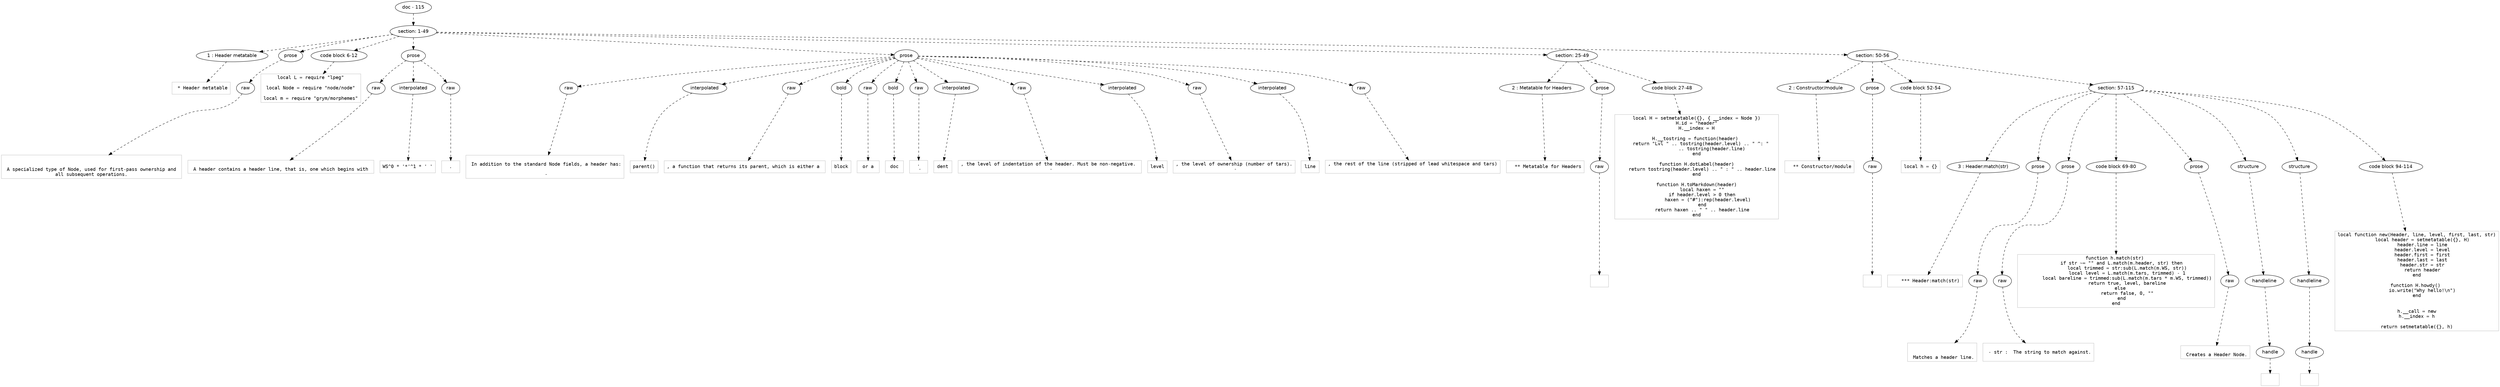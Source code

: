 digraph hierarchy {

node [fontname=Helvetica]
edge [style=dashed]

doc_0 [label="doc - 115"]


doc_0 -> { section_1}
{rank=same; section_1}

section_1 [label="section: 1-49"]


section_1 -> { header_2 prose_3 codeblock_4 prose_5 prose_6 section_7 section_8}
{rank=same; header_2 prose_3 codeblock_4 prose_5 prose_6 section_7 section_8}

header_2 [label="1 : Header metatable"]

prose_3 [label="prose"]

codeblock_4 [label="code block 6-12"]

prose_5 [label="prose"]

prose_6 [label="prose"]

section_7 [label="section: 25-49"]

section_8 [label="section: 50-56"]


header_2 -> leaf_9
leaf_9  [color=Gray,shape=rectangle,fontname=Inconsolata,label=" * Header metatable"]
prose_3 -> { raw_10}
{rank=same; raw_10}

raw_10 [label="raw"]


raw_10 -> leaf_11
leaf_11  [color=Gray,shape=rectangle,fontname=Inconsolata,label="

 A specialized type of Node, used for first-pass ownership and 
 all subsequent operations. 
"]
codeblock_4 -> leaf_12
leaf_12  [color=Gray,shape=rectangle,fontname=Inconsolata,label="local L = require \"lpeg\"

local Node = require \"node/node\"

local m = require \"grym/morphemes\""]
prose_5 -> { raw_13 interpolated_14 raw_15}
{rank=same; raw_13 interpolated_14 raw_15}

raw_13 [label="raw"]

interpolated_14 [label="interpolated"]

raw_15 [label="raw"]


raw_13 -> leaf_16
leaf_16  [color=Gray,shape=rectangle,fontname=Inconsolata,label="
 A header contains a header line, that is, one which begins with "]
interpolated_14 -> leaf_17
leaf_17  [color=Gray,shape=rectangle,fontname=Inconsolata,label="WS^0 * '*'^1 * ' '"]
raw_15 -> leaf_18
leaf_18  [color=Gray,shape=rectangle,fontname=Inconsolata,label=".
"]
prose_6 -> { raw_19 interpolated_20 raw_21 bold_22 raw_23 bold_24 raw_25 interpolated_26 raw_27 interpolated_28 raw_29 interpolated_30 raw_31}
{rank=same; raw_19 interpolated_20 raw_21 bold_22 raw_23 bold_24 raw_25 interpolated_26 raw_27 interpolated_28 raw_29 interpolated_30 raw_31}

raw_19 [label="raw"]

interpolated_20 [label="interpolated"]

raw_21 [label="raw"]

bold_22 [label="bold"]

raw_23 [label="raw"]

bold_24 [label="bold"]

raw_25 [label="raw"]

interpolated_26 [label="interpolated"]

raw_27 [label="raw"]

interpolated_28 [label="interpolated"]

raw_29 [label="raw"]

interpolated_30 [label="interpolated"]

raw_31 [label="raw"]


raw_19 -> leaf_32
leaf_32  [color=Gray,shape=rectangle,fontname=Inconsolata,label="
 In addition to the standard Node fields, a header has:
 
  - "]
interpolated_20 -> leaf_33
leaf_33  [color=Gray,shape=rectangle,fontname=Inconsolata,label="parent()"]
raw_21 -> leaf_34
leaf_34  [color=Gray,shape=rectangle,fontname=Inconsolata,label=", a function that returns its parent, which is either a "]
bold_22 -> leaf_35
leaf_35  [color=Gray,shape=rectangle,fontname=Inconsolata,label="block"]
raw_23 -> leaf_36
leaf_36  [color=Gray,shape=rectangle,fontname=Inconsolata,label=" or a "]
bold_24 -> leaf_37
leaf_37  [color=Gray,shape=rectangle,fontname=Inconsolata,label="doc"]
raw_25 -> leaf_38
leaf_38  [color=Gray,shape=rectangle,fontname=Inconsolata,label=".
  - "]
interpolated_26 -> leaf_39
leaf_39  [color=Gray,shape=rectangle,fontname=Inconsolata,label="dent"]
raw_27 -> leaf_40
leaf_40  [color=Gray,shape=rectangle,fontname=Inconsolata,label=", the level of indentation of the header. Must be non-negative. 
  - "]
interpolated_28 -> leaf_41
leaf_41  [color=Gray,shape=rectangle,fontname=Inconsolata,label="level"]
raw_29 -> leaf_42
leaf_42  [color=Gray,shape=rectangle,fontname=Inconsolata,label=", the level of ownership (number of tars).
  - "]
interpolated_30 -> leaf_43
leaf_43  [color=Gray,shape=rectangle,fontname=Inconsolata,label="line"]
raw_31 -> leaf_44
leaf_44  [color=Gray,shape=rectangle,fontname=Inconsolata,label=", the rest of the line (stripped of lead whitespace and tars)

"]
section_7 -> { header_45 prose_46 codeblock_47}
{rank=same; header_45 prose_46 codeblock_47}

header_45 [label="2 : Metatable for Headers"]

prose_46 [label="prose"]

codeblock_47 [label="code block 27-48"]


header_45 -> leaf_48
leaf_48  [color=Gray,shape=rectangle,fontname=Inconsolata,label="  ** Metatable for Headers"]
prose_46 -> { raw_49}
{rank=same; raw_49}

raw_49 [label="raw"]


raw_49 -> leaf_50
leaf_50  [color=Gray,shape=rectangle,fontname=Inconsolata,label="
"]
codeblock_47 -> leaf_51
leaf_51  [color=Gray,shape=rectangle,fontname=Inconsolata,label="local H = setmetatable({}, { __index = Node })
H.id = \"header\"
H.__index = H

H.__tostring = function(header) 
    return \"Lvl \" .. tostring(header.level) .. \" ^: \" 
           .. tostring(header.line)
end

function H.dotLabel(header)
    return tostring(header.level) .. \" : \" .. header.line
end

function H.toMarkdown(header)
    local haxen = \"\"
    if header.level > 0 then
        haxen = (\"#\"):rep(header.level)
    end
    return haxen .. \" \" .. header.line
end"]
section_8 -> { header_52 prose_53 codeblock_54 section_55}
{rank=same; header_52 prose_53 codeblock_54 section_55}

header_52 [label="2 : Constructor/module"]

prose_53 [label="prose"]

codeblock_54 [label="code block 52-54"]

section_55 [label="section: 57-115"]


header_52 -> leaf_56
leaf_56  [color=Gray,shape=rectangle,fontname=Inconsolata,label="  ** Constructor/module"]
prose_53 -> { raw_57}
{rank=same; raw_57}

raw_57 [label="raw"]


raw_57 -> leaf_58
leaf_58  [color=Gray,shape=rectangle,fontname=Inconsolata,label="
"]
codeblock_54 -> leaf_59
leaf_59  [color=Gray,shape=rectangle,fontname=Inconsolata,label="local h = {}"]
section_55 -> { header_60 prose_61 prose_62 codeblock_63 prose_64 structure_65 structure_66 codeblock_67}
{rank=same; header_60 prose_61 prose_62 codeblock_63 prose_64 structure_65 structure_66 codeblock_67}

header_60 [label="3 : Header:match(str)"]

prose_61 [label="prose"]

prose_62 [label="prose"]

codeblock_63 [label="code block 69-80"]

prose_64 [label="prose"]

structure_65 [label="structure"]

structure_66 [label="structure"]

codeblock_67 [label="code block 94-114"]


header_60 -> leaf_68
leaf_68  [color=Gray,shape=rectangle,fontname=Inconsolata,label="    *** Header:match(str)"]
prose_61 -> { raw_69}
{rank=same; raw_69}

raw_69 [label="raw"]


raw_69 -> leaf_70
leaf_70  [color=Gray,shape=rectangle,fontname=Inconsolata,label="

 Matches a header line.
"]
prose_62 -> { raw_71}
{rank=same; raw_71}

raw_71 [label="raw"]


raw_71 -> leaf_72
leaf_72  [color=Gray,shape=rectangle,fontname=Inconsolata,label="
 - str :  The string to match against.
 "]
codeblock_63 -> leaf_73
leaf_73  [color=Gray,shape=rectangle,fontname=Inconsolata,label="function h.match(str) 
    if str ~= \"\" and L.match(m.header, str) then
        local trimmed = str:sub(L.match(m.WS, str))
        local level = L.match(m.tars, trimmed) - 1
        local bareline = trimmed:sub(L.match(m.tars * m.WS, trimmed))
        return true, level, bareline
    else 
        return false, 0, \"\"
    end
end"]
prose_64 -> { raw_74}
{rank=same; raw_74}

raw_74 [label="raw"]


raw_74 -> leaf_75
leaf_75  [color=Gray,shape=rectangle,fontname=Inconsolata,label="
 Creates a Header Node.
"]
structure_65 -> { handleline_76}
{rank=same; handleline_76}

handleline_76 [label="handleline"]


handleline_76 -> { handle_77}
{rank=same; handle_77}

handle_77 [label="handle"]


handle_77 -> leaf_78
leaf_78  [color=Gray,shape=rectangle,fontname=Inconsolata,label=""]
structure_66 -> { handleline_79}
{rank=same; handleline_79}

handleline_79 [label="handleline"]


handleline_79 -> { handle_80}
{rank=same; handle_80}

handle_80 [label="handle"]


handle_80 -> leaf_81
leaf_81  [color=Gray,shape=rectangle,fontname=Inconsolata,label=""]
codeblock_67 -> leaf_82
leaf_82  [color=Gray,shape=rectangle,fontname=Inconsolata,label="local function new(Header, line, level, first, last, str)
    local header = setmetatable({}, H)
    header.line = line
    header.level = level
    header.first = first
    header.last = last
    header.str = str
    return header
end

function H.howdy() 
    io.write(\"Why hello!\\n\")
end


h.__call = new
h.__index = h

return setmetatable({}, h)"]

}
